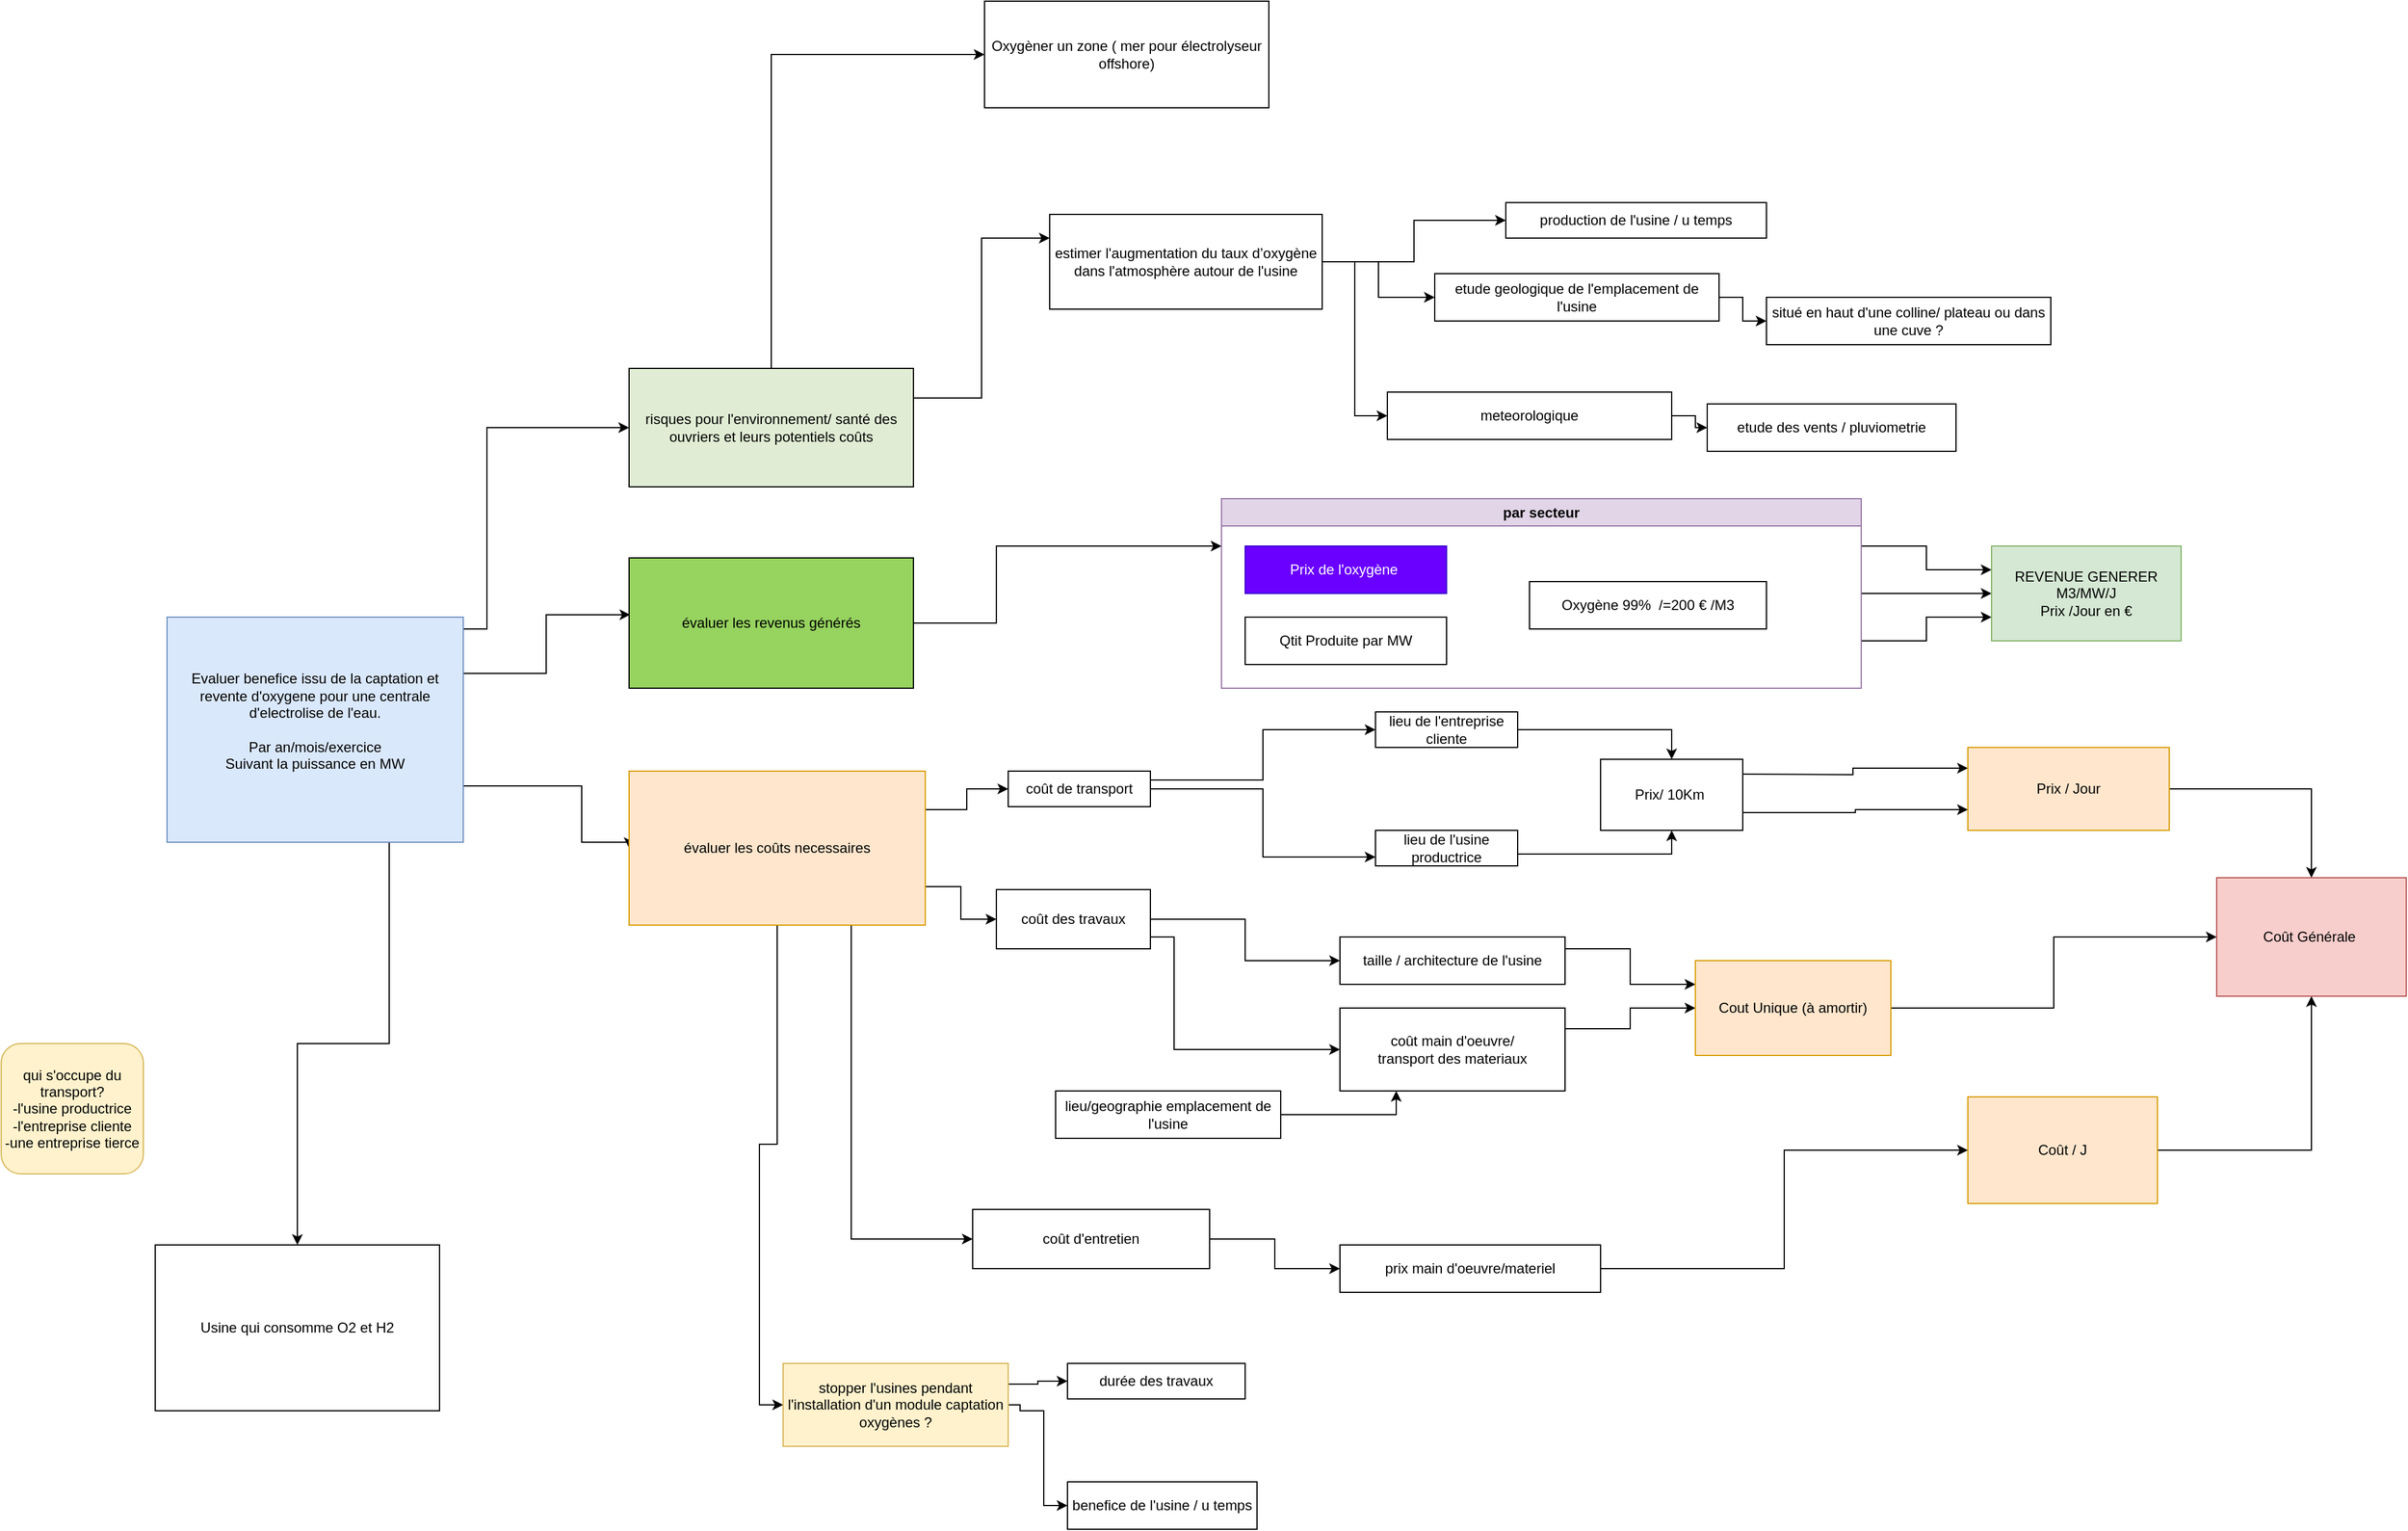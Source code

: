 <mxfile title="PPE" version="20.8.18" type="github">
  <diagram id="kgpKYQtTHZ0yAKxKKP6v" name="PPE" title="PPE">
    <mxGraphModel dx="3380" dy="2252" grid="1" gridSize="10" guides="1" tooltips="1" connect="1" arrows="1" fold="1" page="1" pageScale="1" pageWidth="850" pageHeight="1100" math="0" shadow="0">
      <root>
        <mxCell id="0" />
        <mxCell id="1" parent="0" />
        <mxCell id="a-7JB9tWbcIdKE0PISEG-4" style="edgeStyle=orthogonalEdgeStyle;rounded=0;orthogonalLoop=1;jettySize=auto;html=1;exitX=1;exitY=0.25;exitDx=0;exitDy=0;entryX=0.004;entryY=0.436;entryDx=0;entryDy=0;entryPerimeter=0;" parent="1" source="a-7JB9tWbcIdKE0PISEG-1" target="a-7JB9tWbcIdKE0PISEG-2" edge="1">
          <mxGeometry relative="1" as="geometry" />
        </mxCell>
        <mxCell id="a-7JB9tWbcIdKE0PISEG-5" style="edgeStyle=orthogonalEdgeStyle;rounded=0;orthogonalLoop=1;jettySize=auto;html=1;exitX=1;exitY=0.75;exitDx=0;exitDy=0;entryX=0;entryY=0.5;entryDx=0;entryDy=0;" parent="1" source="a-7JB9tWbcIdKE0PISEG-1" target="a-7JB9tWbcIdKE0PISEG-3" edge="1">
          <mxGeometry relative="1" as="geometry">
            <mxPoint x="-530" y="410" as="targetPoint" />
            <Array as="points">
              <mxPoint x="-610" y="242" />
              <mxPoint x="-610" y="290" />
              <mxPoint x="-570" y="290" />
            </Array>
          </mxGeometry>
        </mxCell>
        <mxCell id="a-7JB9tWbcIdKE0PISEG-8" style="edgeStyle=orthogonalEdgeStyle;rounded=0;orthogonalLoop=1;jettySize=auto;html=1;exitX=1;exitY=0;exitDx=0;exitDy=0;entryX=0;entryY=0.5;entryDx=0;entryDy=0;" parent="1" source="a-7JB9tWbcIdKE0PISEG-1" target="a-7JB9tWbcIdKE0PISEG-7" edge="1">
          <mxGeometry relative="1" as="geometry">
            <Array as="points">
              <mxPoint x="-710" y="110" />
              <mxPoint x="-690" y="110" />
              <mxPoint x="-690" y="-60" />
            </Array>
          </mxGeometry>
        </mxCell>
        <mxCell id="famfwKf2sEhNHJwjzh0N-43" style="edgeStyle=orthogonalEdgeStyle;rounded=0;orthogonalLoop=1;jettySize=auto;html=1;exitX=0.75;exitY=1;exitDx=0;exitDy=0;strokeColor=#000000;entryX=0.5;entryY=0;entryDx=0;entryDy=0;" edge="1" parent="1" source="a-7JB9tWbcIdKE0PISEG-1" target="famfwKf2sEhNHJwjzh0N-44">
          <mxGeometry relative="1" as="geometry">
            <mxPoint x="-760" y="600" as="targetPoint" />
          </mxGeometry>
        </mxCell>
        <mxCell id="a-7JB9tWbcIdKE0PISEG-1" value="&lt;div&gt;Evaluer benefice issu de la captation et revente d&#39;oxygene pour une centrale d&#39;electrolise de l&#39;eau.&lt;/div&gt;&lt;div&gt;&lt;br&gt;&lt;/div&gt;&lt;div&gt;Par an/mois/exercice&lt;br&gt;&lt;/div&gt;&lt;div&gt;Suivant la puissance en MW&lt;/div&gt;&lt;div&gt;&lt;br&gt;&lt;/div&gt;" style="rounded=0;whiteSpace=wrap;html=1;fillColor=#dae8fc;strokeColor=#6c8ebf;" parent="1" vertex="1">
          <mxGeometry x="-960" y="100" width="250" height="190" as="geometry" />
        </mxCell>
        <mxCell id="a-7JB9tWbcIdKE0PISEG-21" style="edgeStyle=orthogonalEdgeStyle;rounded=0;orthogonalLoop=1;jettySize=auto;html=1;exitX=1;exitY=0.5;exitDx=0;exitDy=0;entryX=0;entryY=0.25;entryDx=0;entryDy=0;" parent="1" source="a-7JB9tWbcIdKE0PISEG-2" target="a-7JB9tWbcIdKE0PISEG-12" edge="1">
          <mxGeometry relative="1" as="geometry">
            <mxPoint x="-150" y="50" as="targetPoint" />
            <Array as="points">
              <mxPoint x="-260" y="105" />
              <mxPoint x="-260" y="40" />
            </Array>
          </mxGeometry>
        </mxCell>
        <mxCell id="a-7JB9tWbcIdKE0PISEG-2" value="évaluer les revenus générés" style="rounded=0;whiteSpace=wrap;html=1;fillColor=#96d35f;" parent="1" vertex="1">
          <mxGeometry x="-570" y="50" width="240" height="110" as="geometry" />
        </mxCell>
        <mxCell id="famfwKf2sEhNHJwjzh0N-15" style="edgeStyle=orthogonalEdgeStyle;rounded=0;orthogonalLoop=1;jettySize=auto;html=1;exitX=0.5;exitY=1;exitDx=0;exitDy=0;entryX=0;entryY=0.5;entryDx=0;entryDy=0;" edge="1" parent="1" source="a-7JB9tWbcIdKE0PISEG-3" target="a-7JB9tWbcIdKE0PISEG-6">
          <mxGeometry relative="1" as="geometry" />
        </mxCell>
        <mxCell id="famfwKf2sEhNHJwjzh0N-18" style="edgeStyle=orthogonalEdgeStyle;rounded=0;orthogonalLoop=1;jettySize=auto;html=1;exitX=1;exitY=0.25;exitDx=0;exitDy=0;entryX=0;entryY=0.5;entryDx=0;entryDy=0;" edge="1" parent="1" source="a-7JB9tWbcIdKE0PISEG-3" target="a-7JB9tWbcIdKE0PISEG-25">
          <mxGeometry relative="1" as="geometry" />
        </mxCell>
        <mxCell id="famfwKf2sEhNHJwjzh0N-27" style="edgeStyle=orthogonalEdgeStyle;rounded=0;orthogonalLoop=1;jettySize=auto;html=1;exitX=1;exitY=0.75;exitDx=0;exitDy=0;entryX=0;entryY=0.5;entryDx=0;entryDy=0;" edge="1" parent="1" source="a-7JB9tWbcIdKE0PISEG-3" target="a-7JB9tWbcIdKE0PISEG-15">
          <mxGeometry relative="1" as="geometry" />
        </mxCell>
        <mxCell id="famfwKf2sEhNHJwjzh0N-32" style="edgeStyle=orthogonalEdgeStyle;rounded=0;orthogonalLoop=1;jettySize=auto;html=1;exitX=0.75;exitY=1;exitDx=0;exitDy=0;entryX=0;entryY=0.5;entryDx=0;entryDy=0;fillColor=#ffe6cc;strokeColor=#000000;" edge="1" parent="1" source="a-7JB9tWbcIdKE0PISEG-3" target="VD8mtoYoSRtx0puPlRCx-11">
          <mxGeometry relative="1" as="geometry" />
        </mxCell>
        <mxCell id="a-7JB9tWbcIdKE0PISEG-3" value="évaluer les coûts necessaires" style="rounded=0;whiteSpace=wrap;html=1;fillColor=#ffe6cc;strokeColor=#d79b00;" parent="1" vertex="1">
          <mxGeometry x="-570" y="230" width="250" height="130" as="geometry" />
        </mxCell>
        <mxCell id="a-7JB9tWbcIdKE0PISEG-19" style="edgeStyle=orthogonalEdgeStyle;rounded=0;orthogonalLoop=1;jettySize=auto;html=1;exitX=1;exitY=0.25;exitDx=0;exitDy=0;entryX=0;entryY=0.5;entryDx=0;entryDy=0;" parent="1" source="a-7JB9tWbcIdKE0PISEG-6" target="a-7JB9tWbcIdKE0PISEG-16" edge="1">
          <mxGeometry relative="1" as="geometry">
            <mxPoint x="-240" y="712.5" as="sourcePoint" />
          </mxGeometry>
        </mxCell>
        <mxCell id="a-7JB9tWbcIdKE0PISEG-20" style="edgeStyle=orthogonalEdgeStyle;rounded=0;orthogonalLoop=1;jettySize=auto;html=1;exitX=1;exitY=0.5;exitDx=0;exitDy=0;entryX=0;entryY=0.5;entryDx=0;entryDy=0;" parent="1" source="a-7JB9tWbcIdKE0PISEG-6" target="a-7JB9tWbcIdKE0PISEG-17" edge="1">
          <mxGeometry relative="1" as="geometry">
            <mxPoint x="-240" y="747.5" as="sourcePoint" />
            <Array as="points">
              <mxPoint x="-240" y="765" />
              <mxPoint x="-240" y="770" />
              <mxPoint x="-220" y="770" />
              <mxPoint x="-220" y="850" />
            </Array>
          </mxGeometry>
        </mxCell>
        <mxCell id="a-7JB9tWbcIdKE0PISEG-6" value="stopper l&#39;usines pendant l&#39;installation d&#39;un module captation oxygènes ?" style="rounded=0;whiteSpace=wrap;html=1;fillColor=#fff2cc;strokeColor=#d6b656;" parent="1" vertex="1">
          <mxGeometry x="-440" y="730" width="190" height="70" as="geometry" />
        </mxCell>
        <mxCell id="a-7JB9tWbcIdKE0PISEG-10" style="edgeStyle=orthogonalEdgeStyle;rounded=0;orthogonalLoop=1;jettySize=auto;html=1;exitX=1;exitY=0.25;exitDx=0;exitDy=0;entryX=0;entryY=0.25;entryDx=0;entryDy=0;" parent="1" source="a-7JB9tWbcIdKE0PISEG-7" target="a-7JB9tWbcIdKE0PISEG-9" edge="1">
          <mxGeometry relative="1" as="geometry" />
        </mxCell>
        <mxCell id="famfwKf2sEhNHJwjzh0N-4" style="edgeStyle=orthogonalEdgeStyle;rounded=0;orthogonalLoop=1;jettySize=auto;html=1;exitX=0.5;exitY=0;exitDx=0;exitDy=0;entryX=0;entryY=0.5;entryDx=0;entryDy=0;" edge="1" parent="1" source="a-7JB9tWbcIdKE0PISEG-7" target="famfwKf2sEhNHJwjzh0N-3">
          <mxGeometry relative="1" as="geometry">
            <mxPoint x="-440" y="-380" as="targetPoint" />
          </mxGeometry>
        </mxCell>
        <mxCell id="a-7JB9tWbcIdKE0PISEG-7" value="risques pour l&#39;environnement/ santé des ouvriers et leurs potentiels coûts" style="rounded=0;whiteSpace=wrap;html=1;fillColor=#e0edd4;" parent="1" vertex="1">
          <mxGeometry x="-570" y="-110" width="240" height="100" as="geometry" />
        </mxCell>
        <mxCell id="a-7JB9tWbcIdKE0PISEG-36" style="edgeStyle=orthogonalEdgeStyle;rounded=0;orthogonalLoop=1;jettySize=auto;html=1;entryX=0;entryY=0.5;entryDx=0;entryDy=0;" parent="1" source="a-7JB9tWbcIdKE0PISEG-9" target="a-7JB9tWbcIdKE0PISEG-33" edge="1">
          <mxGeometry relative="1" as="geometry" />
        </mxCell>
        <mxCell id="a-7JB9tWbcIdKE0PISEG-37" style="edgeStyle=orthogonalEdgeStyle;rounded=0;orthogonalLoop=1;jettySize=auto;html=1;entryX=0;entryY=0.5;entryDx=0;entryDy=0;" parent="1" source="a-7JB9tWbcIdKE0PISEG-9" target="a-7JB9tWbcIdKE0PISEG-31" edge="1">
          <mxGeometry relative="1" as="geometry" />
        </mxCell>
        <mxCell id="a-7JB9tWbcIdKE0PISEG-38" style="edgeStyle=orthogonalEdgeStyle;rounded=0;orthogonalLoop=1;jettySize=auto;html=1;entryX=0;entryY=0.5;entryDx=0;entryDy=0;" parent="1" source="a-7JB9tWbcIdKE0PISEG-9" target="a-7JB9tWbcIdKE0PISEG-30" edge="1">
          <mxGeometry relative="1" as="geometry" />
        </mxCell>
        <mxCell id="a-7JB9tWbcIdKE0PISEG-9" value="estimer l&#39;augmentation du taux d’oxygène dans l&#39;atmosphère autour de l&#39;usine" style="rounded=0;whiteSpace=wrap;html=1;" parent="1" vertex="1">
          <mxGeometry x="-215" y="-240" width="230" height="80" as="geometry" />
        </mxCell>
        <mxCell id="famfwKf2sEhNHJwjzh0N-12" style="edgeStyle=orthogonalEdgeStyle;rounded=0;orthogonalLoop=1;jettySize=auto;html=1;exitX=1;exitY=0.5;exitDx=0;exitDy=0;entryX=0;entryY=0.5;entryDx=0;entryDy=0;" edge="1" parent="1" source="a-7JB9tWbcIdKE0PISEG-12" target="famfwKf2sEhNHJwjzh0N-11">
          <mxGeometry relative="1" as="geometry" />
        </mxCell>
        <mxCell id="famfwKf2sEhNHJwjzh0N-13" style="edgeStyle=orthogonalEdgeStyle;rounded=0;orthogonalLoop=1;jettySize=auto;html=1;exitX=1;exitY=0.25;exitDx=0;exitDy=0;entryX=0;entryY=0.25;entryDx=0;entryDy=0;" edge="1" parent="1" source="a-7JB9tWbcIdKE0PISEG-12" target="famfwKf2sEhNHJwjzh0N-11">
          <mxGeometry relative="1" as="geometry" />
        </mxCell>
        <mxCell id="famfwKf2sEhNHJwjzh0N-14" style="edgeStyle=orthogonalEdgeStyle;rounded=0;orthogonalLoop=1;jettySize=auto;html=1;exitX=1;exitY=0.75;exitDx=0;exitDy=0;entryX=0;entryY=0.75;entryDx=0;entryDy=0;" edge="1" parent="1" source="a-7JB9tWbcIdKE0PISEG-12" target="famfwKf2sEhNHJwjzh0N-11">
          <mxGeometry relative="1" as="geometry" />
        </mxCell>
        <mxCell id="a-7JB9tWbcIdKE0PISEG-12" value="par secteur" style="swimlane;whiteSpace=wrap;html=1;fillColor=#e1d5e7;strokeColor=#9673a6;" parent="1" vertex="1">
          <mxGeometry x="-70" width="540" height="160" as="geometry" />
        </mxCell>
        <mxCell id="a-7JB9tWbcIdKE0PISEG-11" value="Prix de l&#39;oxygène&amp;nbsp;" style="rounded=0;whiteSpace=wrap;html=1;fillColor=#6a00ff;fontColor=#ffffff;strokeColor=#3700CC;" parent="a-7JB9tWbcIdKE0PISEG-12" vertex="1">
          <mxGeometry x="20" y="40" width="170" height="40" as="geometry" />
        </mxCell>
        <mxCell id="famfwKf2sEhNHJwjzh0N-5" value="Oxygène 99% &amp;nbsp;/=200 € /M3" style="rounded=0;whiteSpace=wrap;html=1;" vertex="1" parent="a-7JB9tWbcIdKE0PISEG-12">
          <mxGeometry x="260" y="70" width="200" height="40" as="geometry" />
        </mxCell>
        <mxCell id="famfwKf2sEhNHJwjzh0N-6" value="Qtit Produite par MW" style="rounded=0;whiteSpace=wrap;html=1;" vertex="1" parent="a-7JB9tWbcIdKE0PISEG-12">
          <mxGeometry x="20" y="100" width="170" height="40" as="geometry" />
        </mxCell>
        <mxCell id="famfwKf2sEhNHJwjzh0N-29" style="edgeStyle=orthogonalEdgeStyle;rounded=0;orthogonalLoop=1;jettySize=auto;html=1;exitX=1;exitY=0.5;exitDx=0;exitDy=0;entryX=0;entryY=0.5;entryDx=0;entryDy=0;" edge="1" parent="1" source="a-7JB9tWbcIdKE0PISEG-15" target="VD8mtoYoSRtx0puPlRCx-3">
          <mxGeometry relative="1" as="geometry" />
        </mxCell>
        <mxCell id="famfwKf2sEhNHJwjzh0N-30" style="edgeStyle=orthogonalEdgeStyle;rounded=0;orthogonalLoop=1;jettySize=auto;html=1;exitX=1;exitY=1;exitDx=0;exitDy=0;entryX=0;entryY=0.5;entryDx=0;entryDy=0;" edge="1" parent="1" source="a-7JB9tWbcIdKE0PISEG-15" target="VD8mtoYoSRtx0puPlRCx-8">
          <mxGeometry relative="1" as="geometry">
            <Array as="points">
              <mxPoint x="-130" y="370" />
              <mxPoint x="-110" y="370" />
              <mxPoint x="-110" y="465" />
            </Array>
          </mxGeometry>
        </mxCell>
        <mxCell id="a-7JB9tWbcIdKE0PISEG-15" value="coût des travaux" style="rounded=0;whiteSpace=wrap;html=1;" parent="1" vertex="1">
          <mxGeometry x="-260" y="330" width="130" height="50" as="geometry" />
        </mxCell>
        <mxCell id="a-7JB9tWbcIdKE0PISEG-16" value="durée des travaux" style="rounded=0;whiteSpace=wrap;html=1;" parent="1" vertex="1">
          <mxGeometry x="-200" y="730" width="150" height="30" as="geometry" />
        </mxCell>
        <mxCell id="a-7JB9tWbcIdKE0PISEG-17" value="benefice de l&#39;usine / u temps" style="rounded=0;whiteSpace=wrap;html=1;" parent="1" vertex="1">
          <mxGeometry x="-200" y="830" width="160" height="40" as="geometry" />
        </mxCell>
        <mxCell id="a-7JB9tWbcIdKE0PISEG-24" value="&lt;div&gt;qui s&#39;occupe du transport?&lt;/div&gt;&lt;div&gt;-l&#39;usine productrice&lt;/div&gt;&lt;div&gt;-l&#39;entreprise cliente&lt;/div&gt;&lt;div&gt;-une entreprise tierce&lt;br&gt;&lt;/div&gt;" style="rounded=1;whiteSpace=wrap;html=1;fillColor=#fff2cc;strokeColor=#d6b656;" parent="1" vertex="1">
          <mxGeometry x="-1100" y="460" width="120" height="110" as="geometry" />
        </mxCell>
        <mxCell id="a-7JB9tWbcIdKE0PISEG-30" value="production de l&#39;usine / u temps" style="rounded=0;whiteSpace=wrap;html=1;" parent="1" vertex="1">
          <mxGeometry x="170" y="-250" width="220" height="30" as="geometry" />
        </mxCell>
        <mxCell id="a-7JB9tWbcIdKE0PISEG-43" style="edgeStyle=orthogonalEdgeStyle;rounded=0;orthogonalLoop=1;jettySize=auto;html=1;entryX=0;entryY=0.5;entryDx=0;entryDy=0;" parent="1" source="a-7JB9tWbcIdKE0PISEG-31" target="a-7JB9tWbcIdKE0PISEG-40" edge="1">
          <mxGeometry relative="1" as="geometry" />
        </mxCell>
        <mxCell id="a-7JB9tWbcIdKE0PISEG-31" value="etude geologique de l&#39;emplacement de l&#39;usine" style="rounded=0;whiteSpace=wrap;html=1;" parent="1" vertex="1">
          <mxGeometry x="110" y="-190" width="240" height="40" as="geometry" />
        </mxCell>
        <mxCell id="a-7JB9tWbcIdKE0PISEG-39" style="edgeStyle=orthogonalEdgeStyle;rounded=0;orthogonalLoop=1;jettySize=auto;html=1;entryX=0;entryY=0.5;entryDx=0;entryDy=0;" parent="1" source="a-7JB9tWbcIdKE0PISEG-33" target="a-7JB9tWbcIdKE0PISEG-34" edge="1">
          <mxGeometry relative="1" as="geometry" />
        </mxCell>
        <mxCell id="a-7JB9tWbcIdKE0PISEG-33" value="meteorologique" style="whiteSpace=wrap;html=1;" parent="1" vertex="1">
          <mxGeometry x="70" y="-90" width="240" height="40" as="geometry" />
        </mxCell>
        <mxCell id="a-7JB9tWbcIdKE0PISEG-34" value="etude des vents / pluviometrie" style="rounded=0;whiteSpace=wrap;html=1;" parent="1" vertex="1">
          <mxGeometry x="340" y="-80" width="210" height="40" as="geometry" />
        </mxCell>
        <mxCell id="a-7JB9tWbcIdKE0PISEG-40" value="situé en haut d&#39;une colline/ plateau ou dans une cuve ?" style="rounded=0;whiteSpace=wrap;html=1;" parent="1" vertex="1">
          <mxGeometry x="390" y="-170" width="240" height="40" as="geometry" />
        </mxCell>
        <mxCell id="famfwKf2sEhNHJwjzh0N-36" style="edgeStyle=orthogonalEdgeStyle;rounded=0;orthogonalLoop=1;jettySize=auto;html=1;exitX=1;exitY=0.25;exitDx=0;exitDy=0;entryX=0;entryY=0.25;entryDx=0;entryDy=0;" edge="1" parent="1" source="VD8mtoYoSRtx0puPlRCx-3" target="famfwKf2sEhNHJwjzh0N-33">
          <mxGeometry relative="1" as="geometry" />
        </mxCell>
        <mxCell id="VD8mtoYoSRtx0puPlRCx-3" value="taille / architecture de l&#39;usine" style="rounded=0;whiteSpace=wrap;html=1;" parent="1" vertex="1">
          <mxGeometry x="30" y="370" width="190" height="40" as="geometry" />
        </mxCell>
        <mxCell id="famfwKf2sEhNHJwjzh0N-35" style="edgeStyle=orthogonalEdgeStyle;rounded=0;orthogonalLoop=1;jettySize=auto;html=1;exitX=1;exitY=0.5;exitDx=0;exitDy=0;entryX=0.25;entryY=1;entryDx=0;entryDy=0;" edge="1" parent="1" source="VD8mtoYoSRtx0puPlRCx-6" target="VD8mtoYoSRtx0puPlRCx-8">
          <mxGeometry relative="1" as="geometry" />
        </mxCell>
        <mxCell id="VD8mtoYoSRtx0puPlRCx-6" value="lieu/geographie emplacement de l&#39;usine" style="rounded=0;whiteSpace=wrap;html=1;" parent="1" vertex="1">
          <mxGeometry x="-210" y="500" width="190" height="40" as="geometry" />
        </mxCell>
        <mxCell id="famfwKf2sEhNHJwjzh0N-37" style="edgeStyle=orthogonalEdgeStyle;rounded=0;orthogonalLoop=1;jettySize=auto;html=1;exitX=1;exitY=0.25;exitDx=0;exitDy=0;entryX=0;entryY=0.5;entryDx=0;entryDy=0;" edge="1" parent="1" source="VD8mtoYoSRtx0puPlRCx-8" target="famfwKf2sEhNHJwjzh0N-33">
          <mxGeometry relative="1" as="geometry" />
        </mxCell>
        <mxCell id="VD8mtoYoSRtx0puPlRCx-8" value="&lt;div&gt;coût main d&#39;oeuvre/&lt;/div&gt;&lt;div&gt;transport des materiaux&lt;br&gt;&lt;/div&gt;" style="rounded=0;whiteSpace=wrap;html=1;" parent="1" vertex="1">
          <mxGeometry x="30" y="430" width="190" height="70" as="geometry" />
        </mxCell>
        <mxCell id="famfwKf2sEhNHJwjzh0N-45" style="edgeStyle=orthogonalEdgeStyle;rounded=0;orthogonalLoop=1;jettySize=auto;html=1;exitX=1;exitY=0.5;exitDx=0;exitDy=0;entryX=0;entryY=0.5;entryDx=0;entryDy=0;strokeColor=#000000;" edge="1" parent="1" source="VD8mtoYoSRtx0puPlRCx-11" target="VD8mtoYoSRtx0puPlRCx-16">
          <mxGeometry relative="1" as="geometry" />
        </mxCell>
        <mxCell id="VD8mtoYoSRtx0puPlRCx-11" value="coût d&#39;entretien" style="rounded=0;whiteSpace=wrap;html=1;" parent="1" vertex="1">
          <mxGeometry x="-280" y="600" width="200" height="50" as="geometry" />
        </mxCell>
        <mxCell id="VD8mtoYoSRtx0puPlRCx-18" style="edgeStyle=orthogonalEdgeStyle;rounded=0;orthogonalLoop=1;jettySize=auto;html=1;entryX=0;entryY=0.5;entryDx=0;entryDy=0;" parent="1" source="VD8mtoYoSRtx0puPlRCx-16" target="famfwKf2sEhNHJwjzh0N-34" edge="1">
          <mxGeometry relative="1" as="geometry">
            <mxPoint x="340" y="650" as="targetPoint" />
          </mxGeometry>
        </mxCell>
        <mxCell id="VD8mtoYoSRtx0puPlRCx-16" value="prix main d&#39;oeuvre/materiel" style="rounded=0;whiteSpace=wrap;html=1;" parent="1" vertex="1">
          <mxGeometry x="30" y="630" width="220" height="40" as="geometry" />
        </mxCell>
        <mxCell id="famfwKf2sEhNHJwjzh0N-3" value="Oxygèner un zone ( mer pour électrolyseur offshore)" style="rounded=0;whiteSpace=wrap;html=1;" vertex="1" parent="1">
          <mxGeometry x="-270" y="-420" width="240" height="90" as="geometry" />
        </mxCell>
        <mxCell id="famfwKf2sEhNHJwjzh0N-19" style="edgeStyle=orthogonalEdgeStyle;rounded=0;orthogonalLoop=1;jettySize=auto;html=1;exitX=1;exitY=0.5;exitDx=0;exitDy=0;entryX=0;entryY=0.75;entryDx=0;entryDy=0;" edge="1" parent="1" source="a-7JB9tWbcIdKE0PISEG-25" target="a-7JB9tWbcIdKE0PISEG-26">
          <mxGeometry relative="1" as="geometry" />
        </mxCell>
        <mxCell id="famfwKf2sEhNHJwjzh0N-20" style="edgeStyle=orthogonalEdgeStyle;rounded=0;orthogonalLoop=1;jettySize=auto;html=1;exitX=1;exitY=0.25;exitDx=0;exitDy=0;entryX=0;entryY=0.5;entryDx=0;entryDy=0;" edge="1" parent="1" source="a-7JB9tWbcIdKE0PISEG-25" target="a-7JB9tWbcIdKE0PISEG-27">
          <mxGeometry relative="1" as="geometry" />
        </mxCell>
        <mxCell id="a-7JB9tWbcIdKE0PISEG-25" value="&lt;div&gt;coût de transport&lt;br&gt;&lt;/div&gt;" style="rounded=0;whiteSpace=wrap;html=1;" parent="1" vertex="1">
          <mxGeometry x="-250" y="230" width="120" height="30" as="geometry" />
        </mxCell>
        <mxCell id="famfwKf2sEhNHJwjzh0N-23" style="edgeStyle=orthogonalEdgeStyle;rounded=0;orthogonalLoop=1;jettySize=auto;html=1;exitX=1;exitY=0.5;exitDx=0;exitDy=0;entryX=0.5;entryY=1;entryDx=0;entryDy=0;" edge="1" parent="1" source="a-7JB9tWbcIdKE0PISEG-26" target="famfwKf2sEhNHJwjzh0N-21">
          <mxGeometry relative="1" as="geometry">
            <Array as="points">
              <mxPoint x="180" y="300" />
              <mxPoint x="310" y="300" />
            </Array>
          </mxGeometry>
        </mxCell>
        <mxCell id="a-7JB9tWbcIdKE0PISEG-26" value="lieu de l&#39;usine productrice" style="rounded=0;whiteSpace=wrap;html=1;" parent="1" vertex="1">
          <mxGeometry x="60" y="280" width="120" height="30" as="geometry" />
        </mxCell>
        <mxCell id="famfwKf2sEhNHJwjzh0N-22" style="edgeStyle=orthogonalEdgeStyle;rounded=0;orthogonalLoop=1;jettySize=auto;html=1;exitX=1;exitY=0.5;exitDx=0;exitDy=0;entryX=0.5;entryY=0;entryDx=0;entryDy=0;" edge="1" parent="1" source="a-7JB9tWbcIdKE0PISEG-27" target="famfwKf2sEhNHJwjzh0N-21">
          <mxGeometry relative="1" as="geometry" />
        </mxCell>
        <mxCell id="a-7JB9tWbcIdKE0PISEG-27" value="lieu de l&#39;entreprise cliente" style="rounded=0;whiteSpace=wrap;html=1;" parent="1" vertex="1">
          <mxGeometry x="60" y="180" width="120" height="30" as="geometry" />
        </mxCell>
        <mxCell id="famfwKf2sEhNHJwjzh0N-11" value="REVENUE GENERER&lt;br&gt;M3/MW/J&lt;br&gt;Prix /Jour en €" style="rounded=0;whiteSpace=wrap;html=1;fillColor=#d5e8d4;strokeColor=#82b366;" vertex="1" parent="1">
          <mxGeometry x="580" y="40" width="160" height="80" as="geometry" />
        </mxCell>
        <mxCell id="famfwKf2sEhNHJwjzh0N-25" style="edgeStyle=orthogonalEdgeStyle;rounded=0;orthogonalLoop=1;jettySize=auto;html=1;exitX=1;exitY=0.25;exitDx=0;exitDy=0;entryX=0;entryY=0.25;entryDx=0;entryDy=0;" edge="1" parent="1" target="famfwKf2sEhNHJwjzh0N-24">
          <mxGeometry relative="1" as="geometry">
            <mxPoint x="365" y="232.5" as="sourcePoint" />
            <mxPoint x="550.0" y="227.5" as="targetPoint" />
          </mxGeometry>
        </mxCell>
        <mxCell id="famfwKf2sEhNHJwjzh0N-26" style="edgeStyle=orthogonalEdgeStyle;rounded=0;orthogonalLoop=1;jettySize=auto;html=1;exitX=1;exitY=0.75;exitDx=0;exitDy=0;entryX=0;entryY=0.75;entryDx=0;entryDy=0;" edge="1" parent="1" source="famfwKf2sEhNHJwjzh0N-21" target="famfwKf2sEhNHJwjzh0N-24">
          <mxGeometry relative="1" as="geometry" />
        </mxCell>
        <mxCell id="famfwKf2sEhNHJwjzh0N-21" value="Prix/ 10Km&amp;nbsp;" style="rounded=0;whiteSpace=wrap;html=1;" vertex="1" parent="1">
          <mxGeometry x="250" y="220" width="120" height="60" as="geometry" />
        </mxCell>
        <mxCell id="famfwKf2sEhNHJwjzh0N-42" style="edgeStyle=orthogonalEdgeStyle;rounded=0;orthogonalLoop=1;jettySize=auto;html=1;exitX=1;exitY=0.5;exitDx=0;exitDy=0;entryX=0.5;entryY=0;entryDx=0;entryDy=0;strokeColor=#000000;" edge="1" parent="1" source="famfwKf2sEhNHJwjzh0N-24" target="famfwKf2sEhNHJwjzh0N-39">
          <mxGeometry relative="1" as="geometry" />
        </mxCell>
        <mxCell id="famfwKf2sEhNHJwjzh0N-24" value="Prix / Jour" style="rounded=0;whiteSpace=wrap;html=1;fillColor=#ffe6cc;strokeColor=#d79b00;" vertex="1" parent="1">
          <mxGeometry x="560" y="210" width="170" height="70" as="geometry" />
        </mxCell>
        <mxCell id="famfwKf2sEhNHJwjzh0N-40" style="edgeStyle=orthogonalEdgeStyle;rounded=0;orthogonalLoop=1;jettySize=auto;html=1;exitX=1;exitY=0.5;exitDx=0;exitDy=0;strokeColor=#000000;" edge="1" parent="1" source="famfwKf2sEhNHJwjzh0N-33" target="famfwKf2sEhNHJwjzh0N-39">
          <mxGeometry relative="1" as="geometry" />
        </mxCell>
        <mxCell id="famfwKf2sEhNHJwjzh0N-33" value="Cout Unique (à amortir)" style="rounded=0;whiteSpace=wrap;html=1;fillColor=#ffe6cc;strokeColor=#d79b00;" vertex="1" parent="1">
          <mxGeometry x="330" y="390" width="165" height="80" as="geometry" />
        </mxCell>
        <mxCell id="famfwKf2sEhNHJwjzh0N-41" style="edgeStyle=orthogonalEdgeStyle;rounded=0;orthogonalLoop=1;jettySize=auto;html=1;exitX=1;exitY=0.5;exitDx=0;exitDy=0;entryX=0.5;entryY=1;entryDx=0;entryDy=0;strokeColor=#000000;" edge="1" parent="1" source="famfwKf2sEhNHJwjzh0N-34" target="famfwKf2sEhNHJwjzh0N-39">
          <mxGeometry relative="1" as="geometry" />
        </mxCell>
        <mxCell id="famfwKf2sEhNHJwjzh0N-34" value="Coût / J" style="rounded=0;whiteSpace=wrap;html=1;fillColor=#ffe6cc;strokeColor=#d79b00;" vertex="1" parent="1">
          <mxGeometry x="560" y="505" width="160" height="90" as="geometry" />
        </mxCell>
        <mxCell id="famfwKf2sEhNHJwjzh0N-39" value="Coût Générale&amp;nbsp;" style="rounded=0;whiteSpace=wrap;html=1;fillColor=#f8cecc;strokeColor=#b85450;" vertex="1" parent="1">
          <mxGeometry x="770" y="320" width="160" height="100" as="geometry" />
        </mxCell>
        <mxCell id="famfwKf2sEhNHJwjzh0N-44" value="Usine qui consomme O2 et H2" style="rounded=0;whiteSpace=wrap;html=1;" vertex="1" parent="1">
          <mxGeometry x="-970" y="630" width="240" height="140" as="geometry" />
        </mxCell>
      </root>
    </mxGraphModel>
  </diagram>
</mxfile>
